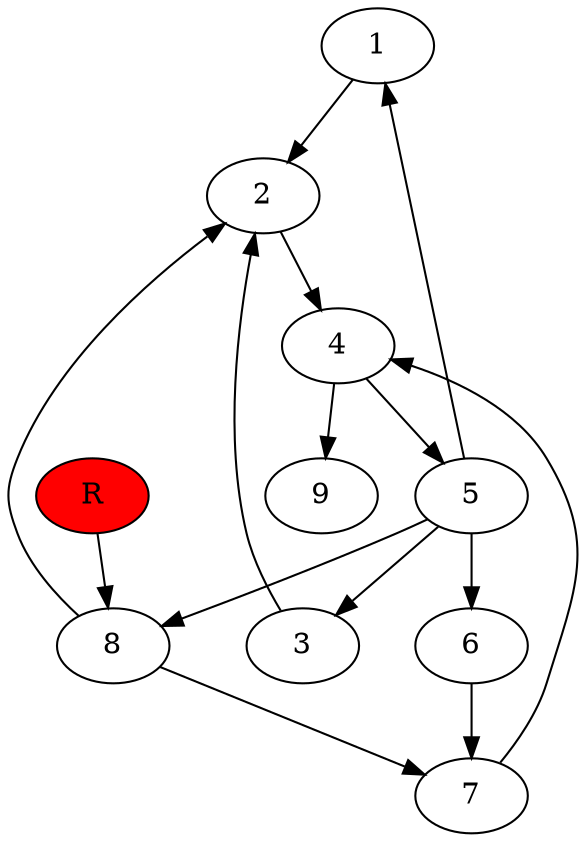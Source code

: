 digraph prb35747 {
	1
	2
	3
	4
	5
	6
	7
	8
	R [fillcolor="#ff0000" style=filled]
	1 -> 2
	2 -> 4
	3 -> 2
	4 -> 5
	4 -> 9
	5 -> 1
	5 -> 3
	5 -> 6
	5 -> 8
	6 -> 7
	7 -> 4
	8 -> 2
	8 -> 7
	R -> 8
}
